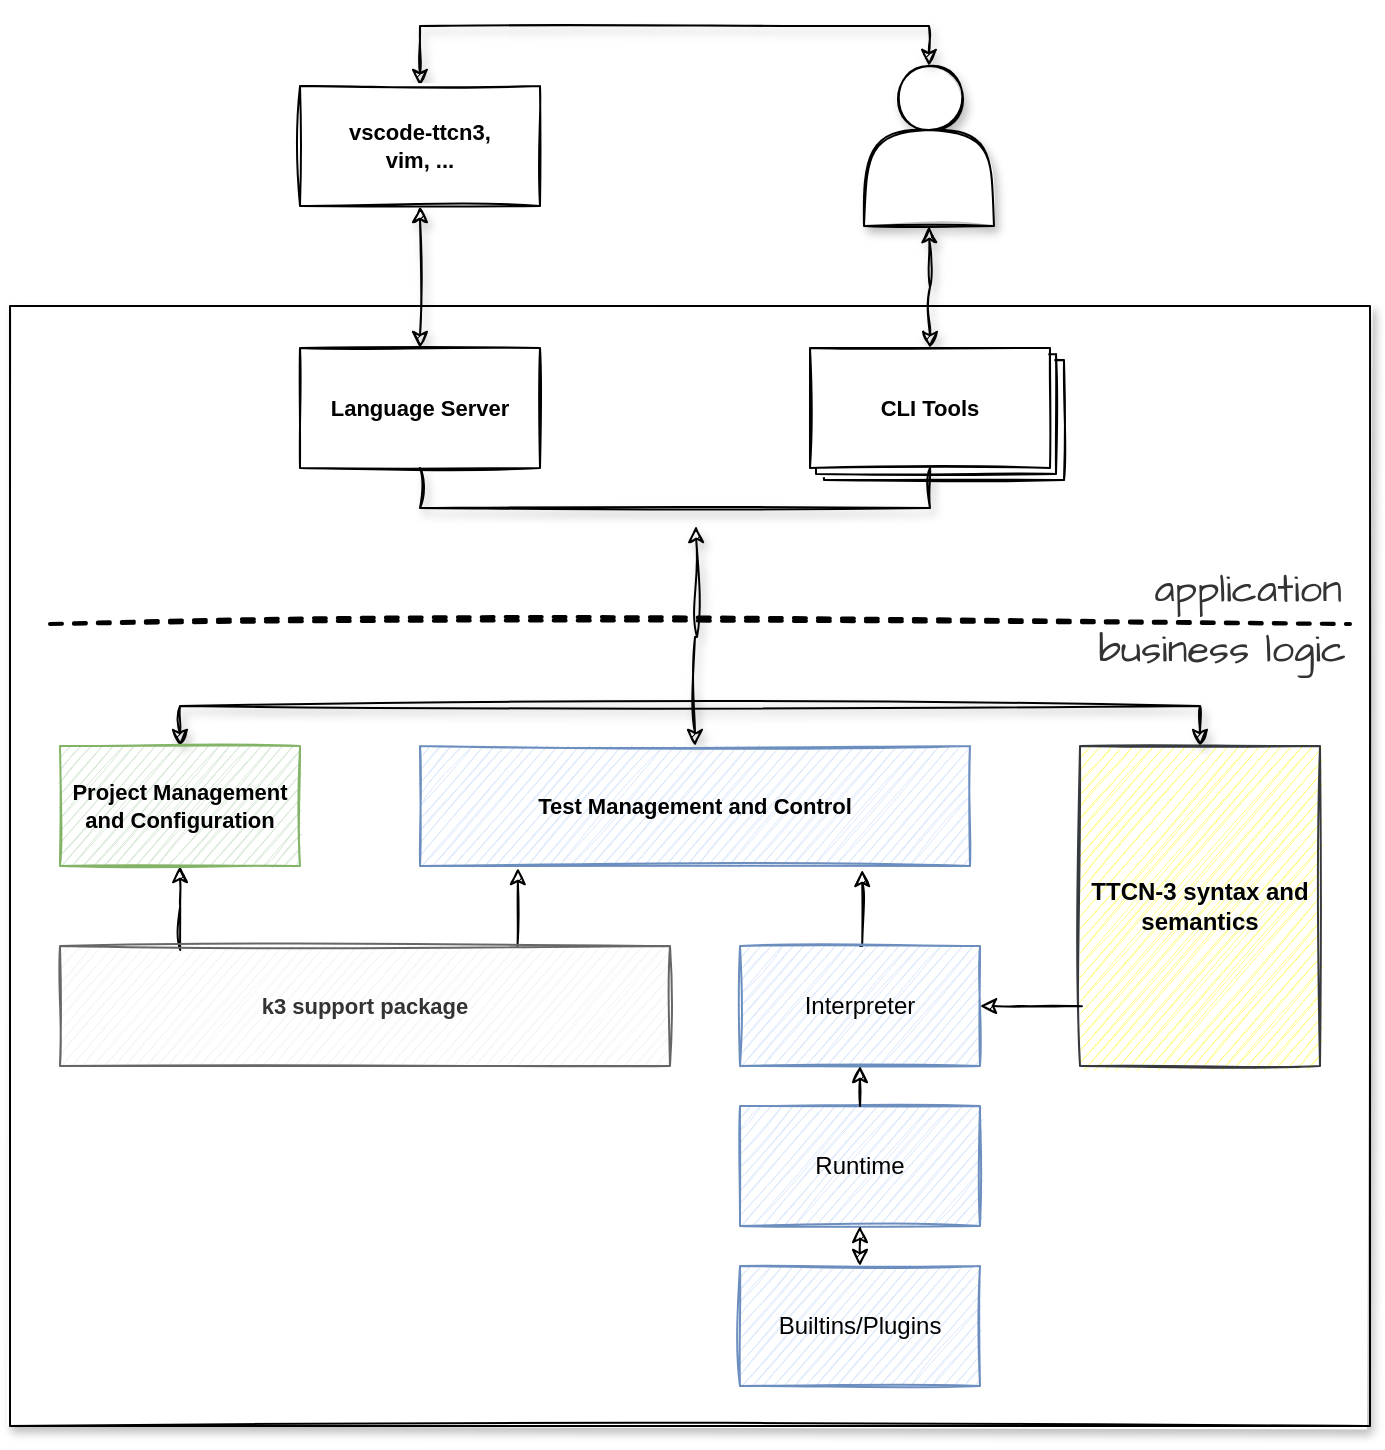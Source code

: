 <mxfile version="20.3.6" type="github">
  <diagram id="6I0OCvxSQrVGMHxT2VVA" name="Page-1">
    <mxGraphModel dx="1550" dy="830" grid="1" gridSize="10" guides="1" tooltips="1" connect="1" arrows="1" fold="1" page="1" pageScale="1" pageWidth="827" pageHeight="1169" background="none" math="0" shadow="0">
      <root>
        <mxCell id="0" />
        <mxCell id="1" parent="0" />
        <mxCell id="nqxMB9Gxj_3vNnfW1NG4-40" value="&lt;h2&gt;&lt;br&gt;&lt;/h2&gt;" style="rounded=0;whiteSpace=wrap;html=1;glass=0;sketch=1;fontSize=12;verticalAlign=bottom;shadow=1;align=right;spacingBottom=-14;spacingRight=7;" vertex="1" parent="1">
          <mxGeometry x="40" y="400" width="680" height="560" as="geometry" />
        </mxCell>
        <mxCell id="nqxMB9Gxj_3vNnfW1NG4-1" value="&lt;b&gt;TTCN-3 syntax and semantics&lt;/b&gt;" style="rounded=0;whiteSpace=wrap;html=1;verticalAlign=middle;fillColor=#ffff88;sketch=1;strokeColor=#36393d;" vertex="1" parent="1">
          <mxGeometry x="575" y="620" width="120" height="160" as="geometry" />
        </mxCell>
        <mxCell id="nqxMB9Gxj_3vNnfW1NG4-60" style="edgeStyle=orthogonalEdgeStyle;rounded=0;orthogonalLoop=1;jettySize=auto;html=1;exitX=0.197;exitY=0.033;exitDx=0;exitDy=0;entryX=0.5;entryY=1;entryDx=0;entryDy=0;fontSize=11;exitPerimeter=0;sketch=1;" edge="1" parent="1" source="nqxMB9Gxj_3vNnfW1NG4-57" target="nqxMB9Gxj_3vNnfW1NG4-2">
          <mxGeometry relative="1" as="geometry" />
        </mxCell>
        <mxCell id="nqxMB9Gxj_3vNnfW1NG4-87" style="edgeStyle=orthogonalEdgeStyle;rounded=0;sketch=1;hachureGap=4;jiggle=2;orthogonalLoop=1;jettySize=auto;html=1;exitX=0.5;exitY=0;exitDx=0;exitDy=0;entryX=0.5;entryY=0;entryDx=0;entryDy=0;shadow=1;labelBackgroundColor=default;fontFamily=Architects Daughter;fontSource=https%3A%2F%2Ffonts.googleapis.com%2Fcss%3Ffamily%3DArchitects%2BDaughter;fontSize=16;fontColor=#333333;startArrow=classic;startFill=1;endArrow=classic;endFill=1;" edge="1" parent="1" source="nqxMB9Gxj_3vNnfW1NG4-2" target="nqxMB9Gxj_3vNnfW1NG4-1">
          <mxGeometry relative="1" as="geometry" />
        </mxCell>
        <mxCell id="nqxMB9Gxj_3vNnfW1NG4-2" value="&lt;b style=&quot;font-size: 11px;&quot;&gt;Project Management and Configuration&lt;/b&gt;" style="rounded=0;whiteSpace=wrap;html=1;glass=0;sketch=1;fontSize=11;fillColor=#d5e8d4;strokeColor=#82b366;" vertex="1" parent="1">
          <mxGeometry x="65" y="620" width="120" height="60" as="geometry" />
        </mxCell>
        <mxCell id="nqxMB9Gxj_3vNnfW1NG4-3" value="Runtime" style="rounded=0;whiteSpace=wrap;html=1;fillColor=#dae8fc;strokeColor=#6c8ebf;sketch=1;" vertex="1" parent="1">
          <mxGeometry x="405" y="800" width="120" height="60" as="geometry" />
        </mxCell>
        <mxCell id="nqxMB9Gxj_3vNnfW1NG4-4" value="Builtins/Plugins" style="rounded=0;whiteSpace=wrap;html=1;fillColor=#dae8fc;strokeColor=#6c8ebf;sketch=1;" vertex="1" parent="1">
          <mxGeometry x="405" y="880" width="120" height="60" as="geometry" />
        </mxCell>
        <mxCell id="nqxMB9Gxj_3vNnfW1NG4-29" style="edgeStyle=orthogonalEdgeStyle;rounded=0;orthogonalLoop=1;jettySize=auto;html=1;exitX=0.008;exitY=0.813;exitDx=0;exitDy=0;exitPerimeter=0;sketch=1;" edge="1" parent="1" source="nqxMB9Gxj_3vNnfW1NG4-1" target="nqxMB9Gxj_3vNnfW1NG4-5">
          <mxGeometry relative="1" as="geometry" />
        </mxCell>
        <mxCell id="nqxMB9Gxj_3vNnfW1NG4-59" style="edgeStyle=orthogonalEdgeStyle;rounded=0;orthogonalLoop=1;jettySize=auto;html=1;exitX=0.5;exitY=0;exitDx=0;exitDy=0;entryX=0.804;entryY=1.033;entryDx=0;entryDy=0;entryPerimeter=0;fontSize=11;sketch=1;" edge="1" parent="1" source="nqxMB9Gxj_3vNnfW1NG4-5" target="nqxMB9Gxj_3vNnfW1NG4-6">
          <mxGeometry relative="1" as="geometry" />
        </mxCell>
        <mxCell id="nqxMB9Gxj_3vNnfW1NG4-5" value="Interpreter" style="rounded=0;whiteSpace=wrap;html=1;fillColor=#dae8fc;strokeColor=#6c8ebf;sketch=1;" vertex="1" parent="1">
          <mxGeometry x="405" y="720" width="120" height="60" as="geometry" />
        </mxCell>
        <mxCell id="nqxMB9Gxj_3vNnfW1NG4-90" style="edgeStyle=orthogonalEdgeStyle;rounded=0;sketch=1;hachureGap=4;jiggle=2;orthogonalLoop=1;jettySize=auto;html=1;exitX=0.5;exitY=0;exitDx=0;exitDy=0;shadow=1;labelBackgroundColor=default;fontFamily=Architects Daughter;fontSource=https%3A%2F%2Ffonts.googleapis.com%2Fcss%3Ffamily%3DArchitects%2BDaughter;fontSize=16;fontColor=#333333;startArrow=classic;startFill=1;endArrow=classic;endFill=1;" edge="1" parent="1" source="nqxMB9Gxj_3vNnfW1NG4-6">
          <mxGeometry relative="1" as="geometry">
            <mxPoint x="383" y="510" as="targetPoint" />
          </mxGeometry>
        </mxCell>
        <mxCell id="nqxMB9Gxj_3vNnfW1NG4-6" value="&lt;font style=&quot;font-size: 11px;&quot;&gt;&lt;b&gt;Test Management and Control&lt;/b&gt;&lt;/font&gt;" style="rounded=0;whiteSpace=wrap;html=1;fillColor=#dae8fc;strokeColor=#6c8ebf;sketch=1;" vertex="1" parent="1">
          <mxGeometry x="245" y="620" width="275" height="60" as="geometry" />
        </mxCell>
        <mxCell id="nqxMB9Gxj_3vNnfW1NG4-13" value="" style="endArrow=classic;html=1;rounded=0;exitX=0.5;exitY=0;exitDx=0;exitDy=0;entryX=0.5;entryY=1;entryDx=0;entryDy=0;sketch=1;" edge="1" parent="1" source="nqxMB9Gxj_3vNnfW1NG4-3" target="nqxMB9Gxj_3vNnfW1NG4-5">
          <mxGeometry width="50" height="50" relative="1" as="geometry">
            <mxPoint x="555" y="820" as="sourcePoint" />
            <mxPoint x="505" y="870" as="targetPoint" />
          </mxGeometry>
        </mxCell>
        <mxCell id="nqxMB9Gxj_3vNnfW1NG4-14" value="" style="endArrow=classic;startArrow=classic;html=1;rounded=0;exitX=0.5;exitY=0;exitDx=0;exitDy=0;entryX=0.5;entryY=1;entryDx=0;entryDy=0;sketch=1;" edge="1" parent="1" source="nqxMB9Gxj_3vNnfW1NG4-4" target="nqxMB9Gxj_3vNnfW1NG4-3">
          <mxGeometry width="50" height="50" relative="1" as="geometry">
            <mxPoint x="515" y="870" as="sourcePoint" />
            <mxPoint x="565" y="820" as="targetPoint" />
          </mxGeometry>
        </mxCell>
        <mxCell id="nqxMB9Gxj_3vNnfW1NG4-96" style="edgeStyle=orthogonalEdgeStyle;rounded=0;sketch=1;hachureGap=4;jiggle=2;orthogonalLoop=1;jettySize=auto;html=1;exitX=0.5;exitY=0;exitDx=0;exitDy=0;entryX=0.5;entryY=1;entryDx=0;entryDy=0;shadow=1;labelBackgroundColor=default;fontFamily=Architects Daughter;fontSource=https%3A%2F%2Ffonts.googleapis.com%2Fcss%3Ffamily%3DArchitects%2BDaughter;fontSize=16;fontColor=#333333;startArrow=classic;startFill=1;endArrow=classic;endFill=1;" edge="1" parent="1" source="nqxMB9Gxj_3vNnfW1NG4-50" target="nqxMB9Gxj_3vNnfW1NG4-91">
          <mxGeometry relative="1" as="geometry" />
        </mxCell>
        <mxCell id="nqxMB9Gxj_3vNnfW1NG4-50" value="&lt;b&gt;Language Server&lt;/b&gt;" style="rounded=0;whiteSpace=wrap;html=1;shadow=0;glass=0;sketch=1;fontSize=11;" vertex="1" parent="1">
          <mxGeometry x="185" y="421" width="120" height="60" as="geometry" />
        </mxCell>
        <mxCell id="nqxMB9Gxj_3vNnfW1NG4-53" value="" style="shape=actor;whiteSpace=wrap;html=1;shadow=1;glass=0;sketch=1;fontSize=11;" vertex="1" parent="1">
          <mxGeometry x="467" y="280" width="65" height="80" as="geometry" />
        </mxCell>
        <mxCell id="nqxMB9Gxj_3vNnfW1NG4-58" style="edgeStyle=orthogonalEdgeStyle;rounded=0;orthogonalLoop=1;jettySize=auto;html=1;exitX=0.75;exitY=0;exitDx=0;exitDy=0;entryX=0.178;entryY=1.017;entryDx=0;entryDy=0;entryPerimeter=0;fontSize=11;sketch=1;" edge="1" parent="1" source="nqxMB9Gxj_3vNnfW1NG4-57" target="nqxMB9Gxj_3vNnfW1NG4-6">
          <mxGeometry relative="1" as="geometry" />
        </mxCell>
        <mxCell id="nqxMB9Gxj_3vNnfW1NG4-57" value="&lt;b&gt;k3 support package&lt;/b&gt;" style="rounded=0;whiteSpace=wrap;html=1;shadow=0;glass=0;sketch=1;fontSize=11;fillColor=#f5f5f5;fontColor=#333333;strokeColor=#666666;" vertex="1" parent="1">
          <mxGeometry x="65" y="720" width="305" height="60" as="geometry" />
        </mxCell>
        <mxCell id="nqxMB9Gxj_3vNnfW1NG4-71" value="" style="line;strokeWidth=2;html=1;rounded=0;shadow=0;glass=0;sketch=1;hachureGap=4;jiggle=2;fontFamily=Architects Daughter;fontSource=https%3A%2F%2Ffonts.googleapis.com%2Fcss%3Ffamily%3DArchitects%2BDaughter;fontSize=20;fontColor=#333333;dashed=1;" vertex="1" parent="1">
          <mxGeometry x="60" y="554" width="650" height="10" as="geometry" />
        </mxCell>
        <mxCell id="nqxMB9Gxj_3vNnfW1NG4-82" value="&lt;div align=&quot;right&quot;&gt;application&lt;/div&gt;" style="text;html=1;strokeColor=none;fillColor=none;align=right;verticalAlign=middle;whiteSpace=wrap;rounded=0;shadow=0;glass=0;labelBackgroundColor=none;sketch=1;hachureGap=4;jiggle=2;fillStyle=auto;fontFamily=Architects Daughter;fontSource=https%3A%2F%2Ffonts.googleapis.com%2Fcss%3Ffamily%3DArchitects%2BDaughter;fontSize=20;fontColor=#333333;" vertex="1" parent="1">
          <mxGeometry x="603" y="526" width="105" height="30" as="geometry" />
        </mxCell>
        <mxCell id="nqxMB9Gxj_3vNnfW1NG4-83" value="business logic" style="text;html=1;strokeColor=none;fillColor=none;align=right;verticalAlign=middle;whiteSpace=wrap;rounded=0;shadow=0;glass=0;labelBackgroundColor=none;sketch=1;hachureGap=4;jiggle=2;fillStyle=auto;fontFamily=Architects Daughter;fontSource=https%3A%2F%2Ffonts.googleapis.com%2Fcss%3Ffamily%3DArchitects%2BDaughter;fontSize=20;fontColor=#333333;" vertex="1" parent="1">
          <mxGeometry x="580" y="556" width="130" height="30" as="geometry" />
        </mxCell>
        <mxCell id="nqxMB9Gxj_3vNnfW1NG4-104" style="edgeStyle=orthogonalEdgeStyle;rounded=0;sketch=1;hachureGap=4;jiggle=2;orthogonalLoop=1;jettySize=auto;html=1;exitX=0.5;exitY=0;exitDx=0;exitDy=0;entryX=0.5;entryY=0;entryDx=0;entryDy=0;shadow=1;labelBackgroundColor=default;fontFamily=Architects Daughter;fontSource=https%3A%2F%2Ffonts.googleapis.com%2Fcss%3Ffamily%3DArchitects%2BDaughter;fontSize=16;fontColor=#333333;startArrow=classic;startFill=1;endArrow=classic;endFill=1;" edge="1" parent="1" source="nqxMB9Gxj_3vNnfW1NG4-91" target="nqxMB9Gxj_3vNnfW1NG4-53">
          <mxGeometry relative="1" as="geometry" />
        </mxCell>
        <mxCell id="nqxMB9Gxj_3vNnfW1NG4-91" value="&lt;div&gt;&lt;b&gt;vscode-ttcn3,&lt;/b&gt;&lt;/div&gt;&lt;div&gt;&lt;b&gt;vim, ...&lt;br&gt;&lt;/b&gt;&lt;/div&gt;" style="rounded=0;whiteSpace=wrap;html=1;shadow=0;glass=0;sketch=1;fontSize=11;" vertex="1" parent="1">
          <mxGeometry x="185" y="290" width="120" height="60" as="geometry" />
        </mxCell>
        <mxCell id="nqxMB9Gxj_3vNnfW1NG4-94" value="Language Server" style="rounded=0;whiteSpace=wrap;html=1;shadow=0;glass=0;sketch=1;fontSize=11;" vertex="1" parent="1">
          <mxGeometry x="447" y="427" width="120" height="60" as="geometry" />
        </mxCell>
        <mxCell id="nqxMB9Gxj_3vNnfW1NG4-93" value="Language Server" style="rounded=0;whiteSpace=wrap;html=1;shadow=0;glass=0;sketch=1;fontSize=11;" vertex="1" parent="1">
          <mxGeometry x="443" y="424" width="120" height="60" as="geometry" />
        </mxCell>
        <mxCell id="nqxMB9Gxj_3vNnfW1NG4-103" style="edgeStyle=orthogonalEdgeStyle;rounded=0;sketch=1;hachureGap=4;jiggle=2;orthogonalLoop=1;jettySize=auto;html=1;exitX=0.5;exitY=0;exitDx=0;exitDy=0;entryX=0.5;entryY=1;entryDx=0;entryDy=0;shadow=1;labelBackgroundColor=default;fontFamily=Architects Daughter;fontSource=https%3A%2F%2Ffonts.googleapis.com%2Fcss%3Ffamily%3DArchitects%2BDaughter;fontSize=16;fontColor=#333333;startArrow=classic;startFill=1;endArrow=classic;endFill=1;" edge="1" parent="1" source="nqxMB9Gxj_3vNnfW1NG4-92" target="nqxMB9Gxj_3vNnfW1NG4-53">
          <mxGeometry relative="1" as="geometry" />
        </mxCell>
        <mxCell id="nqxMB9Gxj_3vNnfW1NG4-92" value="&lt;b&gt;CLI Tools&lt;/b&gt;" style="rounded=0;whiteSpace=wrap;html=1;shadow=0;glass=0;sketch=1;fontSize=11;" vertex="1" parent="1">
          <mxGeometry x="440" y="421" width="120" height="60" as="geometry" />
        </mxCell>
        <mxCell id="nqxMB9Gxj_3vNnfW1NG4-89" style="edgeStyle=orthogonalEdgeStyle;rounded=0;sketch=1;hachureGap=4;jiggle=2;orthogonalLoop=1;jettySize=auto;html=1;exitX=0.5;exitY=1;exitDx=0;exitDy=0;shadow=1;labelBackgroundColor=default;fontFamily=Architects Daughter;fontSource=https%3A%2F%2Ffonts.googleapis.com%2Fcss%3Ffamily%3DArchitects%2BDaughter;fontSize=16;fontColor=#333333;startArrow=none;startFill=0;endArrow=none;endFill=0;entryX=0.5;entryY=1;entryDx=0;entryDy=0;" edge="1" parent="1" source="nqxMB9Gxj_3vNnfW1NG4-50" target="nqxMB9Gxj_3vNnfW1NG4-92">
          <mxGeometry relative="1" as="geometry">
            <mxPoint x="950" y="500" as="targetPoint" />
            <Array as="points" />
          </mxGeometry>
        </mxCell>
      </root>
    </mxGraphModel>
  </diagram>
</mxfile>
